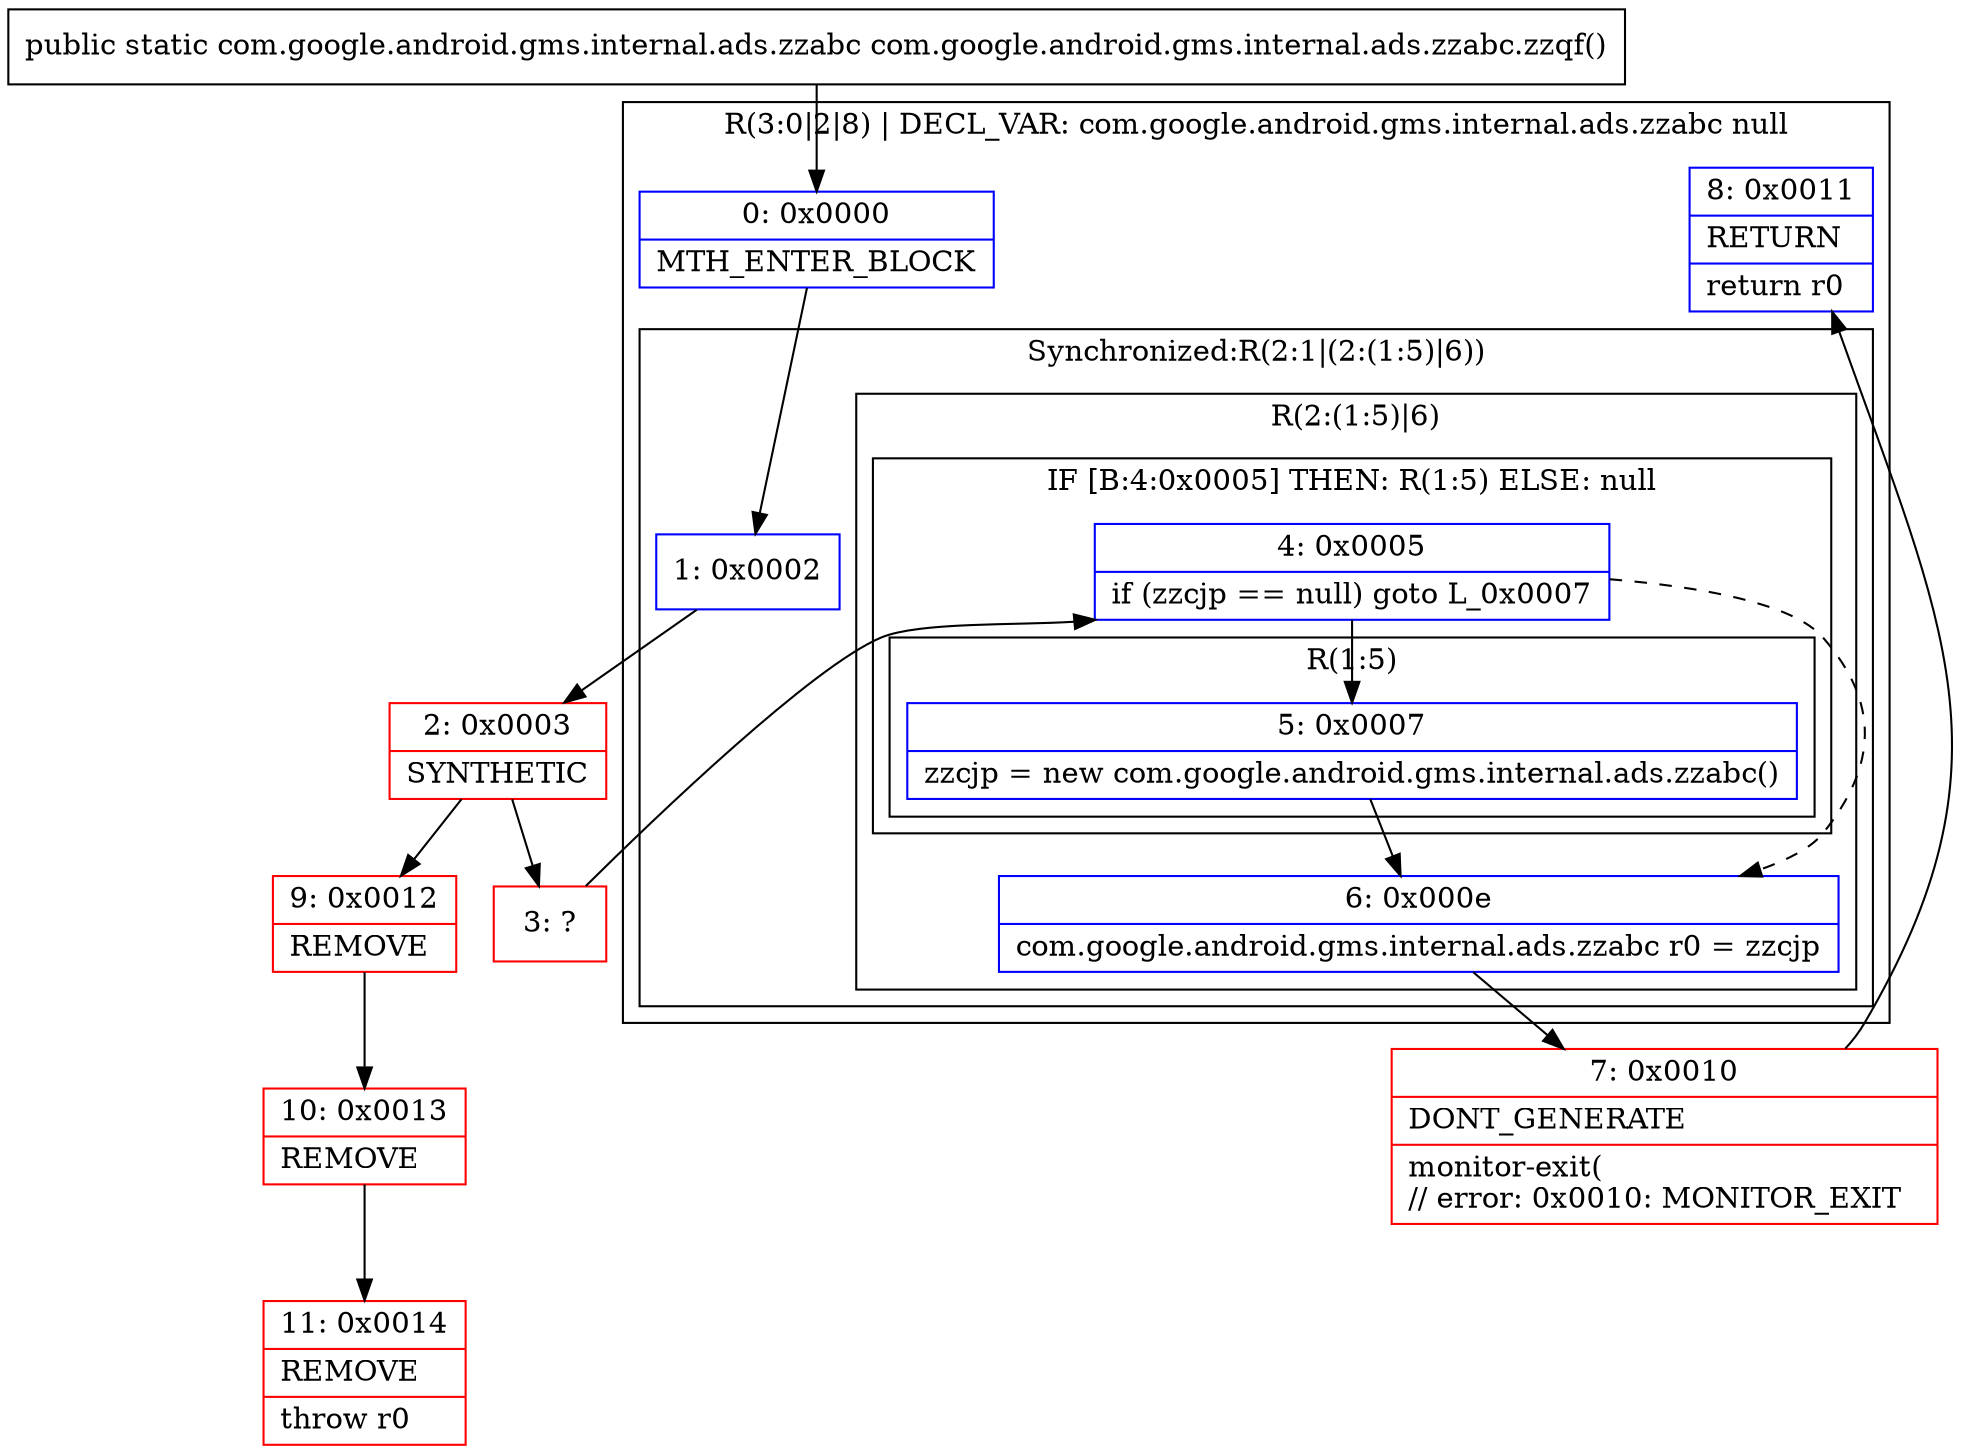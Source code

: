 digraph "CFG forcom.google.android.gms.internal.ads.zzabc.zzqf()Lcom\/google\/android\/gms\/internal\/ads\/zzabc;" {
subgraph cluster_Region_1813719474 {
label = "R(3:0|2|8) | DECL_VAR: com.google.android.gms.internal.ads.zzabc null\l";
node [shape=record,color=blue];
Node_0 [shape=record,label="{0\:\ 0x0000|MTH_ENTER_BLOCK\l}"];
subgraph cluster_SynchronizedRegion_1298803373 {
label = "Synchronized:R(2:1|(2:(1:5)|6))";
node [shape=record,color=blue];
Node_1 [shape=record,label="{1\:\ 0x0002}"];
subgraph cluster_Region_622618999 {
label = "R(2:(1:5)|6)";
node [shape=record,color=blue];
subgraph cluster_IfRegion_1871665308 {
label = "IF [B:4:0x0005] THEN: R(1:5) ELSE: null";
node [shape=record,color=blue];
Node_4 [shape=record,label="{4\:\ 0x0005|if (zzcjp == null) goto L_0x0007\l}"];
subgraph cluster_Region_1354098343 {
label = "R(1:5)";
node [shape=record,color=blue];
Node_5 [shape=record,label="{5\:\ 0x0007|zzcjp = new com.google.android.gms.internal.ads.zzabc()\l}"];
}
}
Node_6 [shape=record,label="{6\:\ 0x000e|com.google.android.gms.internal.ads.zzabc r0 = zzcjp\l}"];
}
}
Node_8 [shape=record,label="{8\:\ 0x0011|RETURN\l|return r0\l}"];
}
Node_2 [shape=record,color=red,label="{2\:\ 0x0003|SYNTHETIC\l}"];
Node_3 [shape=record,color=red,label="{3\:\ ?}"];
Node_7 [shape=record,color=red,label="{7\:\ 0x0010|DONT_GENERATE\l|monitor\-exit(\l\/\/ error: 0x0010: MONITOR_EXIT  \l}"];
Node_9 [shape=record,color=red,label="{9\:\ 0x0012|REMOVE\l}"];
Node_10 [shape=record,color=red,label="{10\:\ 0x0013|REMOVE\l}"];
Node_11 [shape=record,color=red,label="{11\:\ 0x0014|REMOVE\l|throw r0\l}"];
MethodNode[shape=record,label="{public static com.google.android.gms.internal.ads.zzabc com.google.android.gms.internal.ads.zzabc.zzqf() }"];
MethodNode -> Node_0;
Node_0 -> Node_1;
Node_1 -> Node_2;
Node_4 -> Node_5;
Node_4 -> Node_6[style=dashed];
Node_5 -> Node_6;
Node_6 -> Node_7;
Node_2 -> Node_3;
Node_2 -> Node_9;
Node_3 -> Node_4;
Node_7 -> Node_8;
Node_9 -> Node_10;
Node_10 -> Node_11;
}

